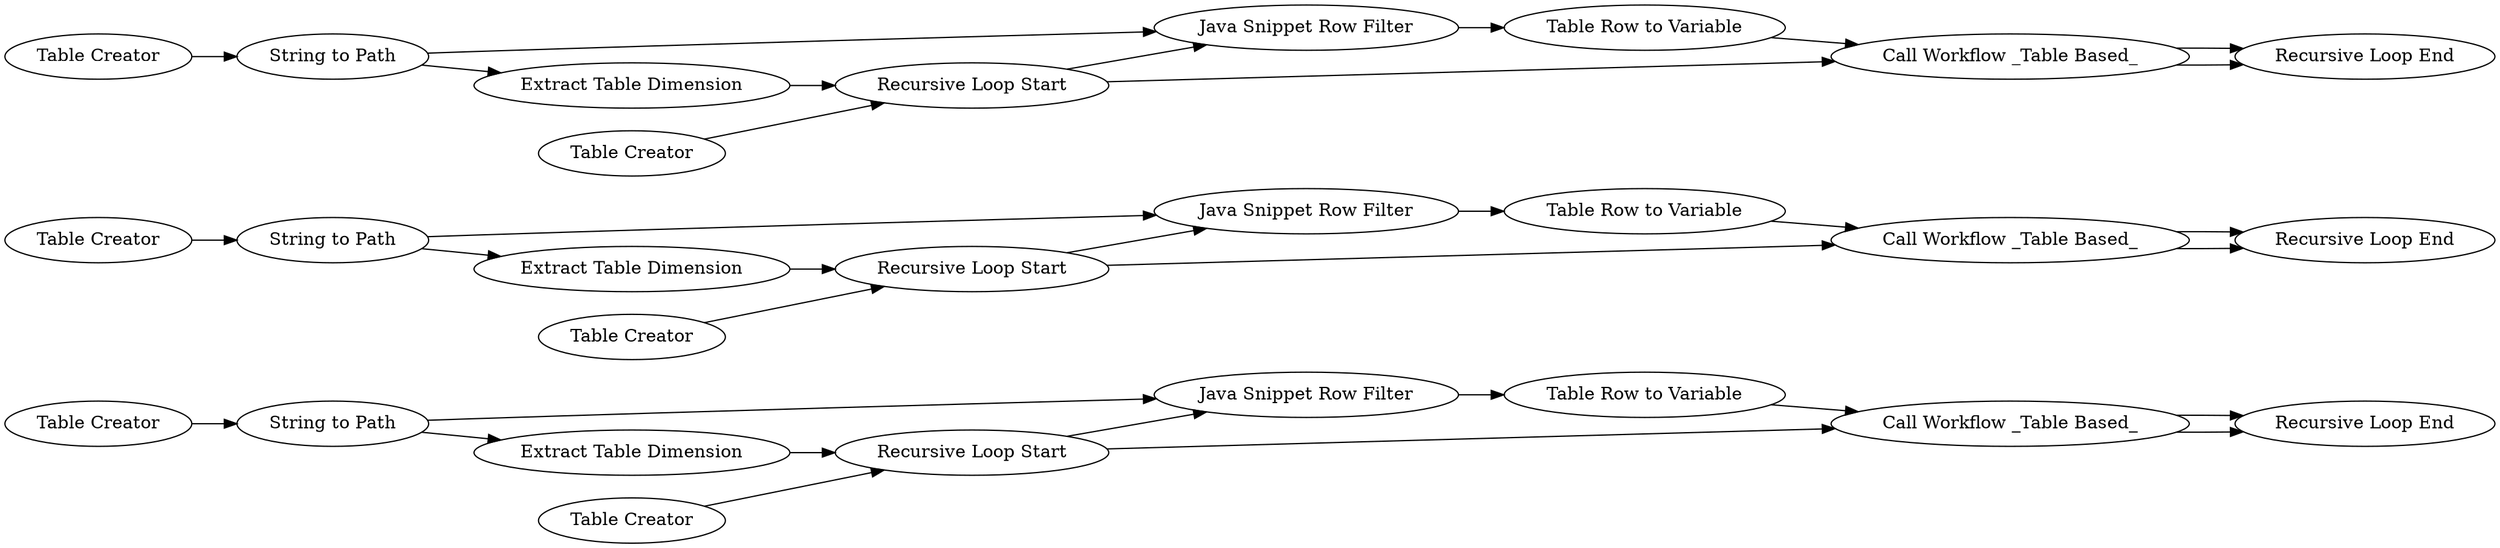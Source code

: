 digraph {
	4 [label="Java Snippet Row Filter"]
	5 [label="Table Row to Variable"]
	8 [label="Extract Table Dimension"]
	9 [label="Recursive Loop Start"]
	10 [label="Recursive Loop End"]
	11 [label="Call Workflow _Table Based_"]
	13 [label="Table Creator"]
	14 [label="Table Creator"]
	15 [label="String to Path"]
	16 [label="Java Snippet Row Filter"]
	17 [label="Table Row to Variable"]
	18 [label="String to Path"]
	19 [label="Extract Table Dimension"]
	20 [label="Recursive Loop Start"]
	21 [label="Recursive Loop End"]
	22 [label="Call Workflow _Table Based_"]
	23 [label="Table Creator"]
	24 [label="Table Creator"]
	25 [label="Java Snippet Row Filter"]
	26 [label="String to Path"]
	27 [label="Table Row to Variable"]
	28 [label="Extract Table Dimension"]
	29 [label="Recursive Loop End"]
	30 [label="Recursive Loop Start"]
	31 [label="Table Creator"]
	32 [label="Call Workflow _Table Based_"]
	33 [label="Table Creator"]
	4 -> 5
	5 -> 11
	8 -> 9
	9 -> 4
	9 -> 11
	11 -> 10
	11 -> 10
	13 -> 9
	14 -> 15
	15 -> 4
	15 -> 8
	16 -> 17
	17 -> 22
	18 -> 19
	18 -> 16
	19 -> 20
	20 -> 22
	20 -> 16
	22 -> 21
	22 -> 21
	23 -> 18
	24 -> 20
	25 -> 27
	26 -> 28
	26 -> 25
	27 -> 32
	28 -> 30
	30 -> 32
	30 -> 25
	31 -> 26
	32 -> 29
	32 -> 29
	33 -> 30
	rankdir=LR
}
